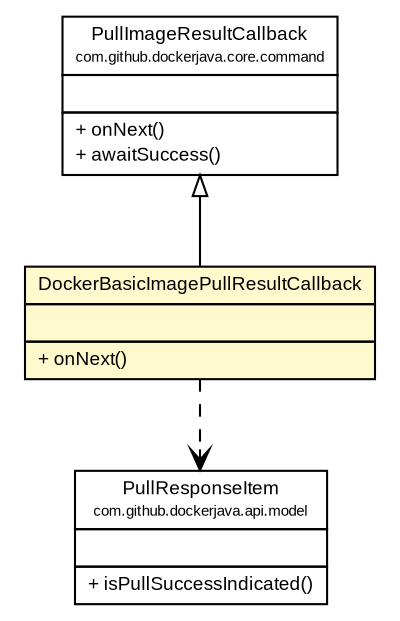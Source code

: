 #!/usr/local/bin/dot
#
# Class diagram 
# Generated by UMLGraph version R5_6-24-gf6e263 (https://www.umlgraph.org/)
#

digraph G {
	edge [fontname="arial",fontsize=10,labelfontname="arial",labelfontsize=10];
	node [fontname="arial",fontsize=10,shape=plaintext];
	nodesep=0.25;
	ranksep=0.5;
	// com.castinfo.devops.robotest.docker.DockerBasicImagePullResultCallback
	c833 [label=<<table title="com.castinfo.devops.robotest.docker.DockerBasicImagePullResultCallback" border="0" cellborder="1" cellspacing="0" cellpadding="2" port="p" bgcolor="lemonChiffon" href="./DockerBasicImagePullResultCallback.html">
		<tr><td><table border="0" cellspacing="0" cellpadding="1">
<tr><td align="center" balign="center"> DockerBasicImagePullResultCallback </td></tr>
		</table></td></tr>
		<tr><td><table border="0" cellspacing="0" cellpadding="1">
<tr><td align="left" balign="left">  </td></tr>
		</table></td></tr>
		<tr><td><table border="0" cellspacing="0" cellpadding="1">
<tr><td align="left" balign="left"> + onNext() </td></tr>
		</table></td></tr>
		</table>>, URL="./DockerBasicImagePullResultCallback.html", fontname="arial", fontcolor="black", fontsize=9.0];
	//com.castinfo.devops.robotest.docker.DockerBasicImagePullResultCallback extends com.github.dockerjava.core.command.PullImageResultCallback
	c861:p -> c833:p [dir=back,arrowtail=empty];
	// com.castinfo.devops.robotest.docker.DockerBasicImagePullResultCallback DEPEND com.github.dockerjava.api.model.PullResponseItem
	c833:p -> c863:p [taillabel="", label="", headlabel="", fontname="arial", fontcolor="black", fontsize=10.0, color="black", arrowhead=open, style=dashed];
	// com.github.dockerjava.core.command.PullImageResultCallback
	c861 [label=<<table title="com.github.dockerjava.core.command.PullImageResultCallback" border="0" cellborder="1" cellspacing="0" cellpadding="2" port="p" href="https://java.sun.com/j2se/1.4.2/docs/api/com/github/dockerjava/core/command/PullImageResultCallback.html">
		<tr><td><table border="0" cellspacing="0" cellpadding="1">
<tr><td align="center" balign="center"> PullImageResultCallback </td></tr>
<tr><td align="center" balign="center"><font point-size="7.0"> com.github.dockerjava.core.command </font></td></tr>
		</table></td></tr>
		<tr><td><table border="0" cellspacing="0" cellpadding="1">
<tr><td align="left" balign="left">  </td></tr>
		</table></td></tr>
		<tr><td><table border="0" cellspacing="0" cellpadding="1">
<tr><td align="left" balign="left"> + onNext() </td></tr>
<tr><td align="left" balign="left"> + awaitSuccess() </td></tr>
		</table></td></tr>
		</table>>, URL="https://java.sun.com/j2se/1.4.2/docs/api/com/github/dockerjava/core/command/PullImageResultCallback.html", fontname="arial", fontcolor="black", fontsize=9.0];
	// com.github.dockerjava.api.model.PullResponseItem
	c863 [label=<<table title="com.github.dockerjava.api.model.PullResponseItem" border="0" cellborder="1" cellspacing="0" cellpadding="2" port="p" href="https://java.sun.com/j2se/1.4.2/docs/api/com/github/dockerjava/api/model/PullResponseItem.html">
		<tr><td><table border="0" cellspacing="0" cellpadding="1">
<tr><td align="center" balign="center"> PullResponseItem </td></tr>
<tr><td align="center" balign="center"><font point-size="7.0"> com.github.dockerjava.api.model </font></td></tr>
		</table></td></tr>
		<tr><td><table border="0" cellspacing="0" cellpadding="1">
<tr><td align="left" balign="left">  </td></tr>
		</table></td></tr>
		<tr><td><table border="0" cellspacing="0" cellpadding="1">
<tr><td align="left" balign="left"> + isPullSuccessIndicated() </td></tr>
		</table></td></tr>
		</table>>, URL="https://java.sun.com/j2se/1.4.2/docs/api/com/github/dockerjava/api/model/PullResponseItem.html", fontname="arial", fontcolor="black", fontsize=9.0];
}


